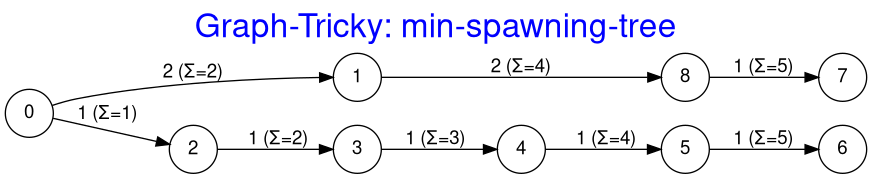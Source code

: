 @startdot
digraph a {
    label = "Graph-Tricky: min-spawning-tree"
    labelloc  =  t
    fontsize  = 25
    fontcolor = blue

    fontname="Helvetica,Arial,sans-serif"
    node [fontname="Helvetica,Arial,sans-serif"]
    edge [fontname="Helvetica,Arial,sans-serif"]
    rankdir=LR;
    node [shape = circle];
    edge[arrowhead="normal"];
    0 -> 1 [label = "2 (Σ=2)", minlen=2];
    0 -> 2 [label = "1 (Σ=1)", minlen=1];
    1 -> 8 [label = "2 (Σ=4)", minlen=2];
    2 -> 3 [label = "1 (Σ=2)", minlen=1];
    3 -> 4 [label = "1 (Σ=3)", minlen=1];
    4 -> 5 [label = "1 (Σ=4)", minlen=1];
    5 -> 6 [label = "1 (Σ=5)", minlen=1];
    8 -> 7 [label = "1 (Σ=5)", minlen=1];
}
@enddot
